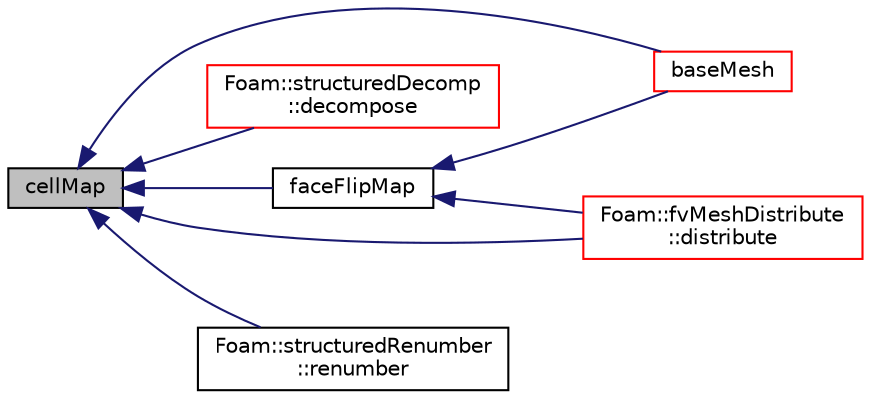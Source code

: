 digraph "cellMap"
{
  bgcolor="transparent";
  edge [fontname="Helvetica",fontsize="10",labelfontname="Helvetica",labelfontsize="10"];
  node [fontname="Helvetica",fontsize="10",shape=record];
  rankdir="LR";
  Node2194 [label="cellMap",height=0.2,width=0.4,color="black", fillcolor="grey75", style="filled", fontcolor="black"];
  Node2194 -> Node2195 [dir="back",color="midnightblue",fontsize="10",style="solid",fontname="Helvetica"];
  Node2195 [label="baseMesh",height=0.2,width=0.4,color="red",URL="$a22201.html#a2ddcd537a1fe2e9e03801c85464ac97d",tooltip="Original mesh. "];
  Node2194 -> Node2202 [dir="back",color="midnightblue",fontsize="10",style="solid",fontname="Helvetica"];
  Node2202 [label="Foam::structuredDecomp\l::decompose",height=0.2,width=0.4,color="red",URL="$a29977.html#a971139d60fbf525c8a4dae56d9a386da",tooltip="Return for every coordinate the wanted processor number. Use the. "];
  Node2194 -> Node2205 [dir="back",color="midnightblue",fontsize="10",style="solid",fontname="Helvetica"];
  Node2205 [label="Foam::fvMeshDistribute\l::distribute",height=0.2,width=0.4,color="red",URL="$a22197.html#acb11a389cf765470aea69d37a526cf1f",tooltip="Send cells to neighbours according to distribution. "];
  Node2194 -> Node2216 [dir="back",color="midnightblue",fontsize="10",style="solid",fontname="Helvetica"];
  Node2216 [label="faceFlipMap",height=0.2,width=0.4,color="black",URL="$a22201.html#a57e1a4be705eefbf2d8d5cd3951ec6b4",tooltip="Return face map with sign to encode flipped faces. "];
  Node2216 -> Node2195 [dir="back",color="midnightblue",fontsize="10",style="solid",fontname="Helvetica"];
  Node2216 -> Node2205 [dir="back",color="midnightblue",fontsize="10",style="solid",fontname="Helvetica"];
  Node2194 -> Node2215 [dir="back",color="midnightblue",fontsize="10",style="solid",fontname="Helvetica"];
  Node2215 [label="Foam::structuredRenumber\l::renumber",height=0.2,width=0.4,color="black",URL="$a30309.html#a43e03f902cbbeb39d4552a7e1cee9e73",tooltip="Return the order in which cells need to be visited, i.e. "];
}
